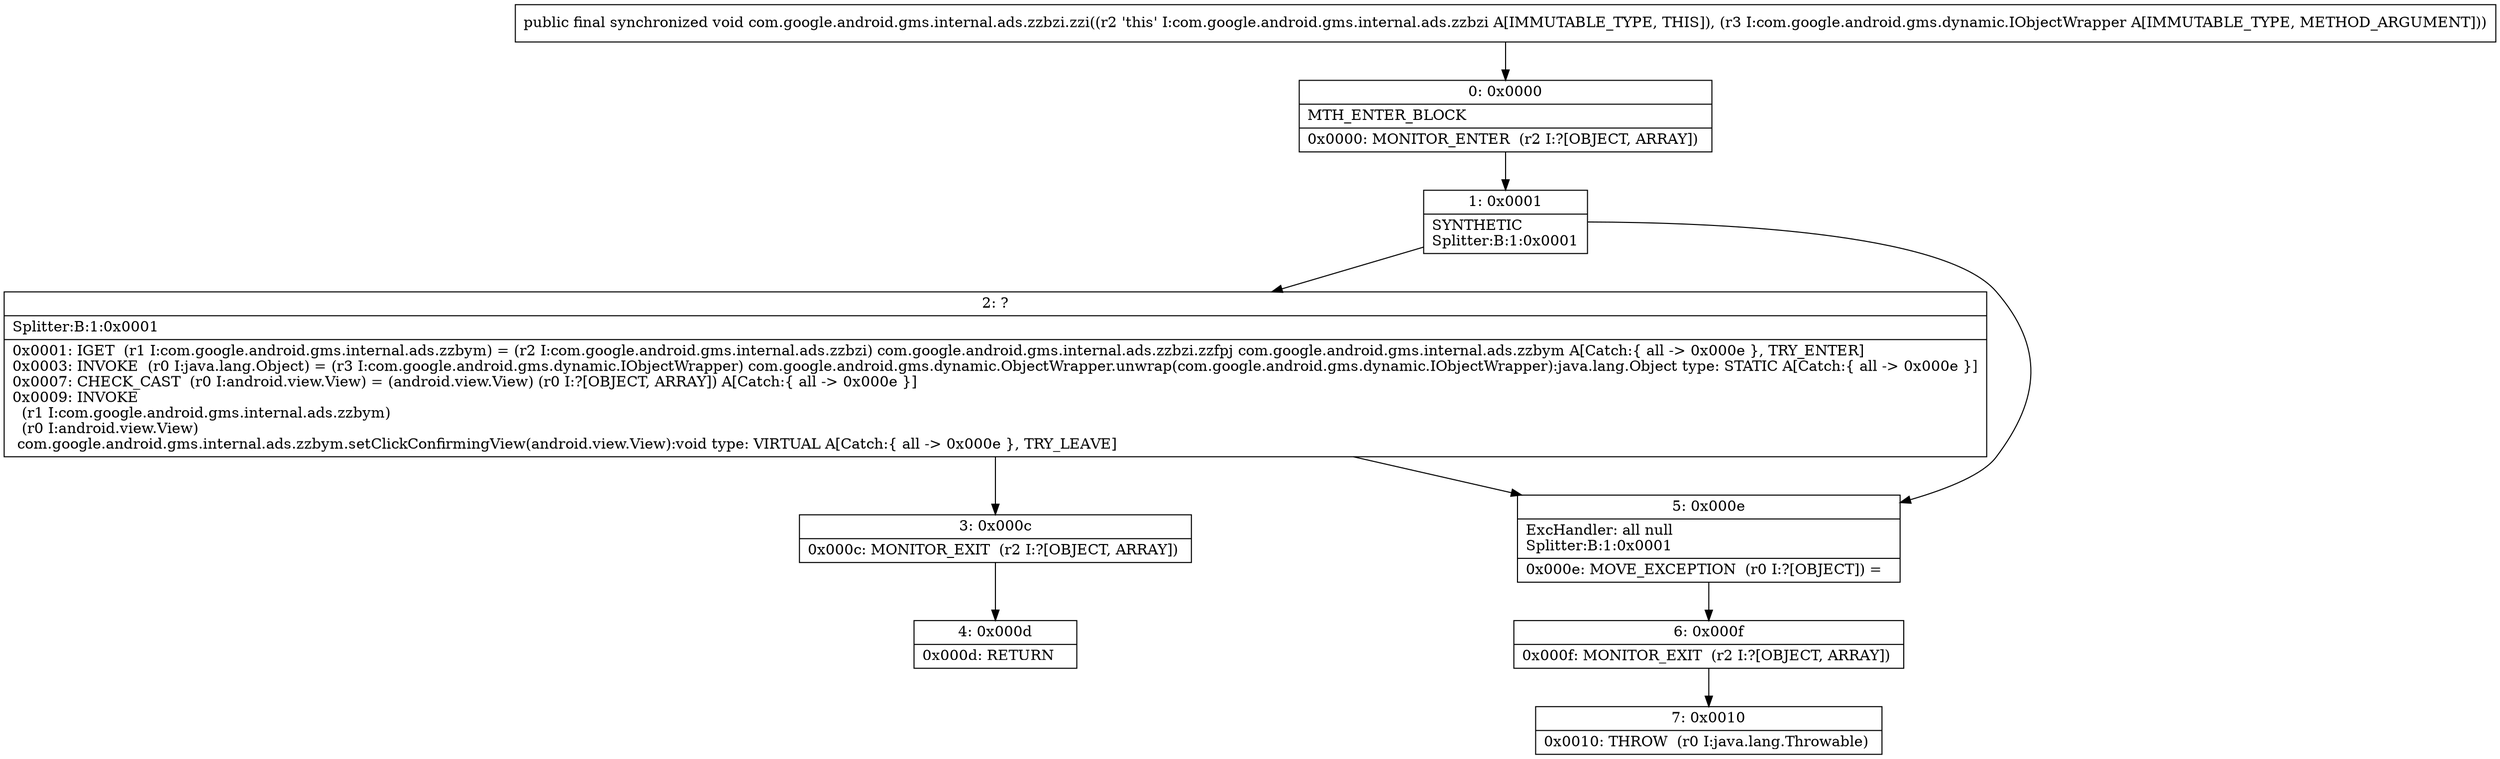digraph "CFG forcom.google.android.gms.internal.ads.zzbzi.zzi(Lcom\/google\/android\/gms\/dynamic\/IObjectWrapper;)V" {
Node_0 [shape=record,label="{0\:\ 0x0000|MTH_ENTER_BLOCK\l|0x0000: MONITOR_ENTER  (r2 I:?[OBJECT, ARRAY]) \l}"];
Node_1 [shape=record,label="{1\:\ 0x0001|SYNTHETIC\lSplitter:B:1:0x0001\l}"];
Node_2 [shape=record,label="{2\:\ ?|Splitter:B:1:0x0001\l|0x0001: IGET  (r1 I:com.google.android.gms.internal.ads.zzbym) = (r2 I:com.google.android.gms.internal.ads.zzbzi) com.google.android.gms.internal.ads.zzbzi.zzfpj com.google.android.gms.internal.ads.zzbym A[Catch:\{ all \-\> 0x000e \}, TRY_ENTER]\l0x0003: INVOKE  (r0 I:java.lang.Object) = (r3 I:com.google.android.gms.dynamic.IObjectWrapper) com.google.android.gms.dynamic.ObjectWrapper.unwrap(com.google.android.gms.dynamic.IObjectWrapper):java.lang.Object type: STATIC A[Catch:\{ all \-\> 0x000e \}]\l0x0007: CHECK_CAST  (r0 I:android.view.View) = (android.view.View) (r0 I:?[OBJECT, ARRAY]) A[Catch:\{ all \-\> 0x000e \}]\l0x0009: INVOKE  \l  (r1 I:com.google.android.gms.internal.ads.zzbym)\l  (r0 I:android.view.View)\l com.google.android.gms.internal.ads.zzbym.setClickConfirmingView(android.view.View):void type: VIRTUAL A[Catch:\{ all \-\> 0x000e \}, TRY_LEAVE]\l}"];
Node_3 [shape=record,label="{3\:\ 0x000c|0x000c: MONITOR_EXIT  (r2 I:?[OBJECT, ARRAY]) \l}"];
Node_4 [shape=record,label="{4\:\ 0x000d|0x000d: RETURN   \l}"];
Node_5 [shape=record,label="{5\:\ 0x000e|ExcHandler: all null\lSplitter:B:1:0x0001\l|0x000e: MOVE_EXCEPTION  (r0 I:?[OBJECT]) =  \l}"];
Node_6 [shape=record,label="{6\:\ 0x000f|0x000f: MONITOR_EXIT  (r2 I:?[OBJECT, ARRAY]) \l}"];
Node_7 [shape=record,label="{7\:\ 0x0010|0x0010: THROW  (r0 I:java.lang.Throwable) \l}"];
MethodNode[shape=record,label="{public final synchronized void com.google.android.gms.internal.ads.zzbzi.zzi((r2 'this' I:com.google.android.gms.internal.ads.zzbzi A[IMMUTABLE_TYPE, THIS]), (r3 I:com.google.android.gms.dynamic.IObjectWrapper A[IMMUTABLE_TYPE, METHOD_ARGUMENT])) }"];
MethodNode -> Node_0;
Node_0 -> Node_1;
Node_1 -> Node_2;
Node_1 -> Node_5;
Node_2 -> Node_3;
Node_2 -> Node_5;
Node_3 -> Node_4;
Node_5 -> Node_6;
Node_6 -> Node_7;
}

